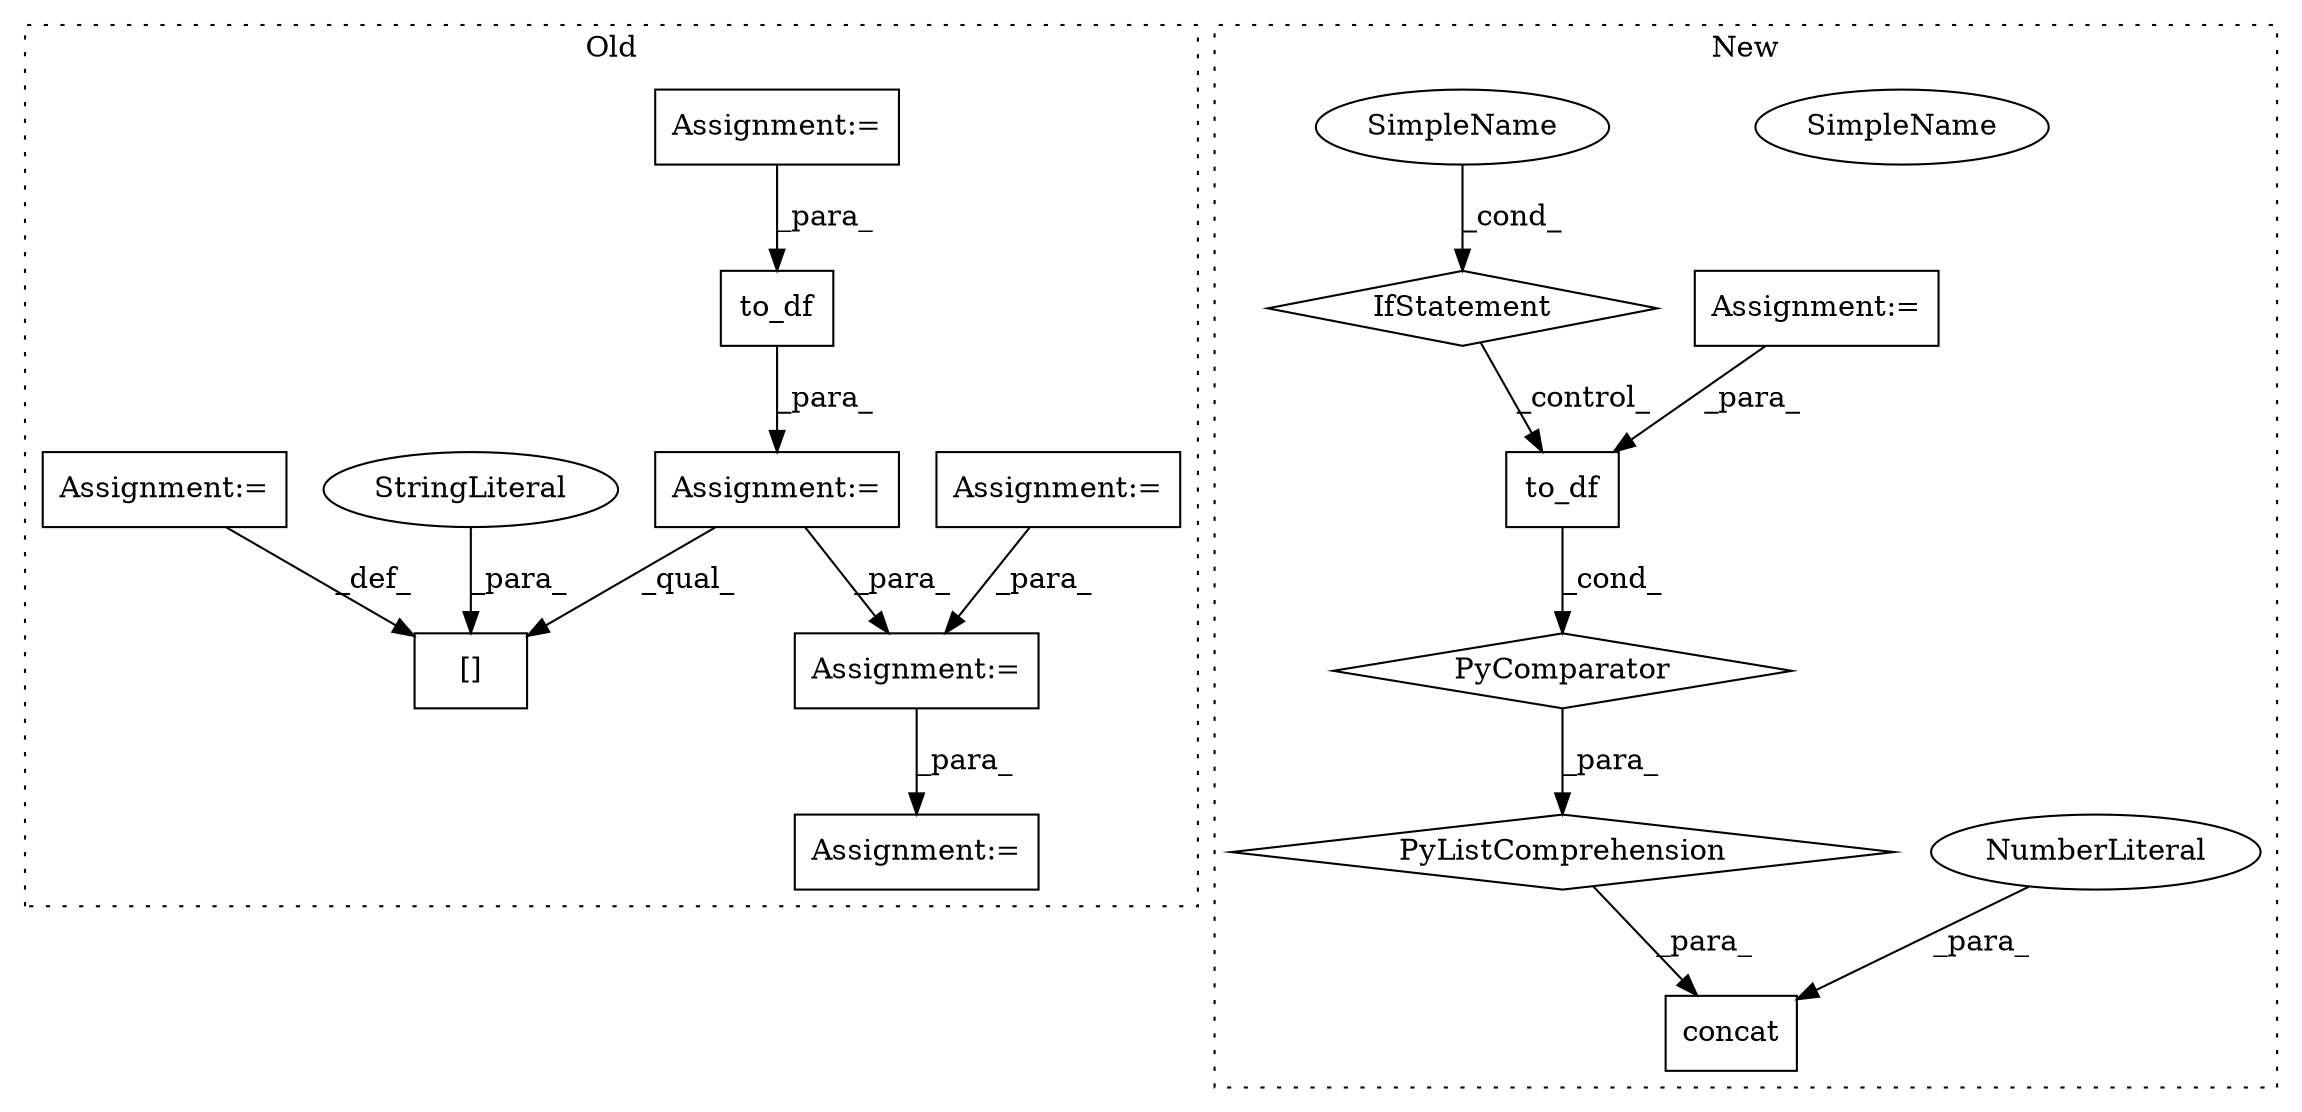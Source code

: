 digraph G {
subgraph cluster0 {
1 [label="to_df" a="32" s="6662,6713" l="6,1" shape="box"];
3 [label="Assignment:=" a="7" s="6614" l="1" shape="box"];
4 [label="Assignment:=" a="7" s="6885" l="1" shape="box"];
5 [label="Assignment:=" a="7" s="6954" l="1" shape="box"];
6 [label="Assignment:=" a="7" s="6492" l="1" shape="box"];
8 [label="[]" a="2" s="6724,6737" l="7,1" shape="box"];
12 [label="StringLiteral" a="45" s="6731" l="6" shape="ellipse"];
16 [label="Assignment:=" a="7" s="6738" l="1" shape="box"];
17 [label="Assignment:=" a="7" s="6657" l="1" shape="box"];
label = "Old";
style="dotted";
}
subgraph cluster1 {
2 [label="IfStatement" a="25" s="6602" l="23" shape="diamond"];
7 [label="to_df" a="32" s="6458,6524" l="6,1" shape="box"];
9 [label="SimpleName" a="42" s="6620" l="5" shape="ellipse"];
10 [label="concat" a="32" s="6434,6629" l="20,1" shape="box"];
11 [label="NumberLiteral" a="34" s="6628" l="1" shape="ellipse"];
13 [label="PyListComprehension" a="109" s="6454" l="179" shape="diamond"];
14 [label="PyComparator" a="113" s="6602" l="23" shape="diamond"];
15 [label="Assignment:=" a="7" s="6602" l="23" shape="box"];
18 [label="SimpleName" a="42" s="6620" l="5" shape="ellipse"];
label = "New";
style="dotted";
}
1 -> 17 [label="_para_"];
2 -> 7 [label="_control_"];
3 -> 1 [label="_para_"];
4 -> 5 [label="_para_"];
6 -> 4 [label="_para_"];
7 -> 14 [label="_cond_"];
11 -> 10 [label="_para_"];
12 -> 8 [label="_para_"];
13 -> 10 [label="_para_"];
14 -> 13 [label="_para_"];
15 -> 7 [label="_para_"];
16 -> 8 [label="_def_"];
17 -> 4 [label="_para_"];
17 -> 8 [label="_qual_"];
18 -> 2 [label="_cond_"];
}